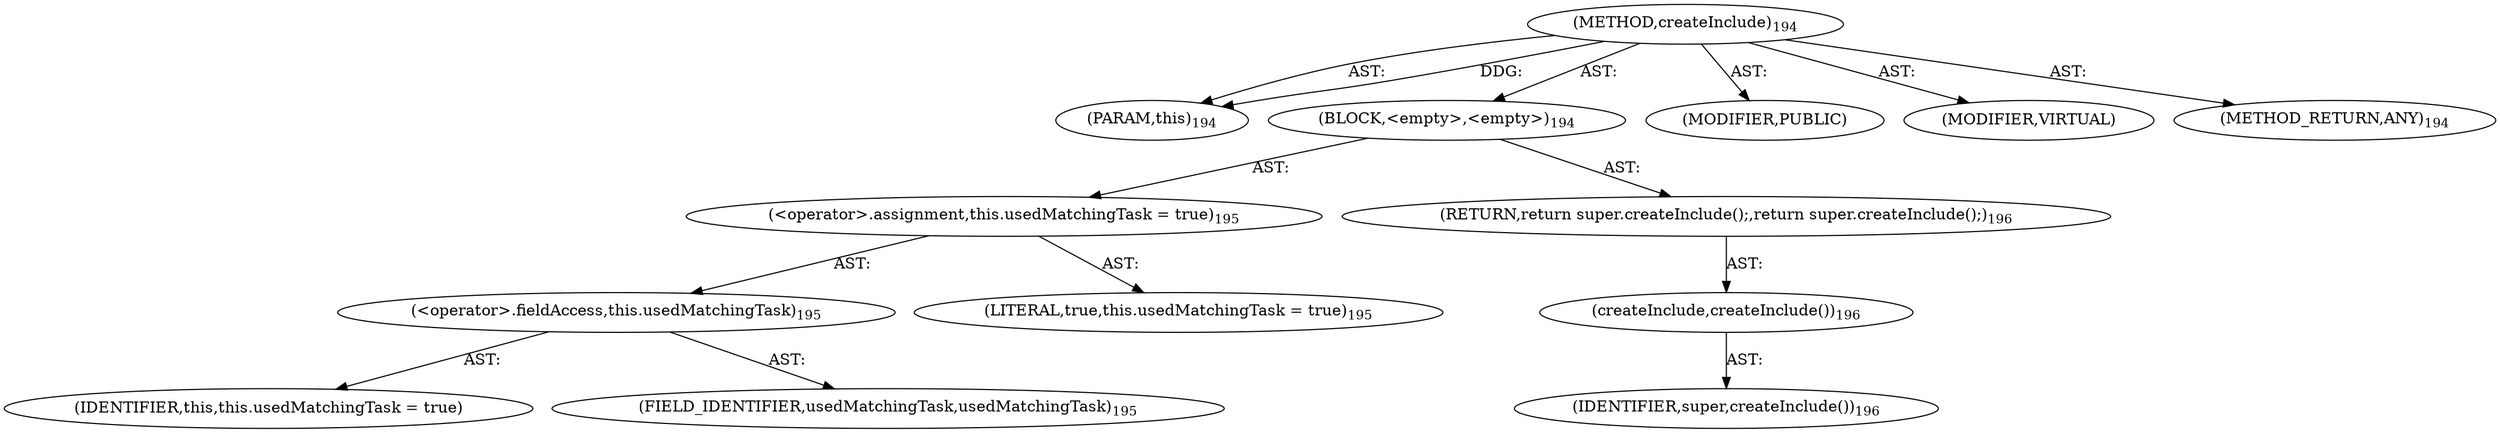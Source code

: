 digraph "createInclude" {  
"111669149703" [label = <(METHOD,createInclude)<SUB>194</SUB>> ]
"115964117009" [label = <(PARAM,this)<SUB>194</SUB>> ]
"25769803786" [label = <(BLOCK,&lt;empty&gt;,&lt;empty&gt;)<SUB>194</SUB>> ]
"30064771092" [label = <(&lt;operator&gt;.assignment,this.usedMatchingTask = true)<SUB>195</SUB>> ]
"30064771093" [label = <(&lt;operator&gt;.fieldAccess,this.usedMatchingTask)<SUB>195</SUB>> ]
"68719476785" [label = <(IDENTIFIER,this,this.usedMatchingTask = true)> ]
"55834574859" [label = <(FIELD_IDENTIFIER,usedMatchingTask,usedMatchingTask)<SUB>195</SUB>> ]
"90194313217" [label = <(LITERAL,true,this.usedMatchingTask = true)<SUB>195</SUB>> ]
"146028888064" [label = <(RETURN,return super.createInclude();,return super.createInclude();)<SUB>196</SUB>> ]
"30064771094" [label = <(createInclude,createInclude())<SUB>196</SUB>> ]
"68719476786" [label = <(IDENTIFIER,super,createInclude())<SUB>196</SUB>> ]
"133143986200" [label = <(MODIFIER,PUBLIC)> ]
"133143986201" [label = <(MODIFIER,VIRTUAL)> ]
"128849018887" [label = <(METHOD_RETURN,ANY)<SUB>194</SUB>> ]
  "111669149703" -> "115964117009"  [ label = "AST: "] 
  "111669149703" -> "25769803786"  [ label = "AST: "] 
  "111669149703" -> "133143986200"  [ label = "AST: "] 
  "111669149703" -> "133143986201"  [ label = "AST: "] 
  "111669149703" -> "128849018887"  [ label = "AST: "] 
  "25769803786" -> "30064771092"  [ label = "AST: "] 
  "25769803786" -> "146028888064"  [ label = "AST: "] 
  "30064771092" -> "30064771093"  [ label = "AST: "] 
  "30064771092" -> "90194313217"  [ label = "AST: "] 
  "30064771093" -> "68719476785"  [ label = "AST: "] 
  "30064771093" -> "55834574859"  [ label = "AST: "] 
  "146028888064" -> "30064771094"  [ label = "AST: "] 
  "30064771094" -> "68719476786"  [ label = "AST: "] 
  "111669149703" -> "115964117009"  [ label = "DDG: "] 
}
